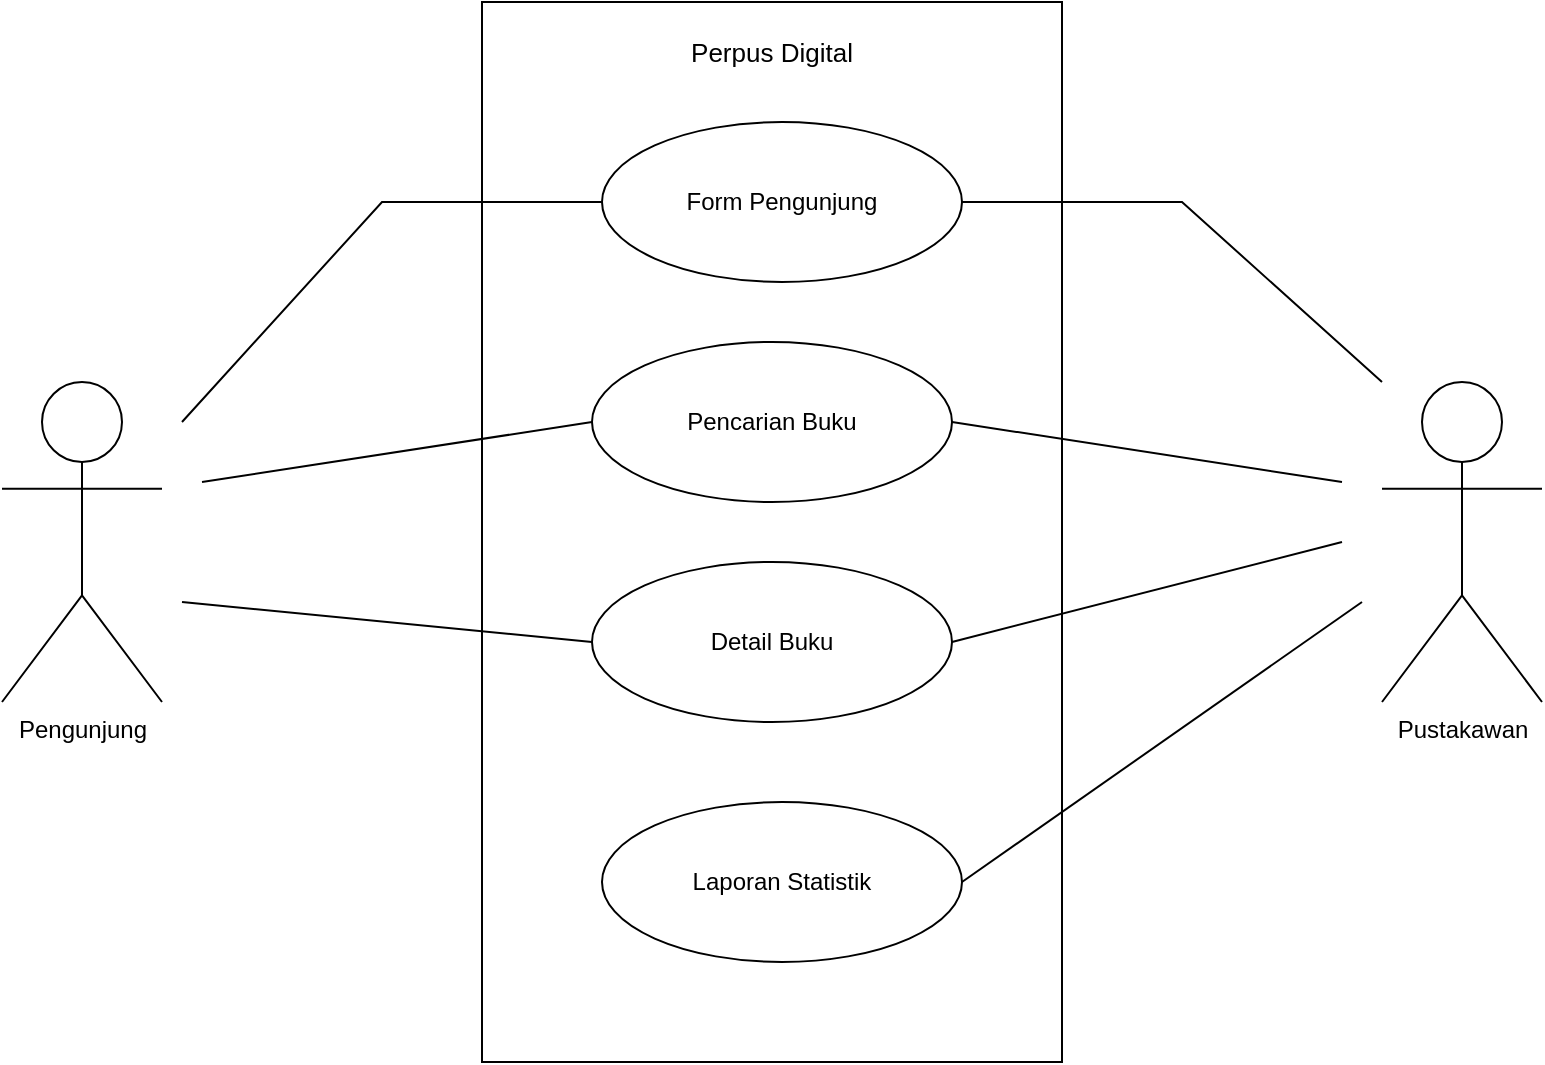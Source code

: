 <mxfile version="23.1.1" type="github">
  <diagram name="Page-1" id="9pbfbWsoaDgyq0g4Vq0g">
    <mxGraphModel dx="1434" dy="772" grid="1" gridSize="10" guides="1" tooltips="1" connect="1" arrows="1" fold="1" page="1" pageScale="1" pageWidth="850" pageHeight="1100" math="0" shadow="0">
      <root>
        <mxCell id="0" />
        <mxCell id="1" parent="0" />
        <mxCell id="g_8076jCbayrXqntQqrK-1" value="Pengunjung" style="shape=umlActor;verticalLabelPosition=bottom;verticalAlign=top;html=1;outlineConnect=0;" vertex="1" parent="1">
          <mxGeometry x="40" y="260" width="80" height="160" as="geometry" />
        </mxCell>
        <mxCell id="g_8076jCbayrXqntQqrK-2" value="Pustakawan" style="shape=umlActor;verticalLabelPosition=bottom;verticalAlign=top;html=1;outlineConnect=0;" vertex="1" parent="1">
          <mxGeometry x="730" y="260" width="80" height="160" as="geometry" />
        </mxCell>
        <mxCell id="g_8076jCbayrXqntQqrK-3" value="" style="rounded=0;whiteSpace=wrap;html=1;" vertex="1" parent="1">
          <mxGeometry x="280" y="70" width="290" height="530" as="geometry" />
        </mxCell>
        <mxCell id="g_8076jCbayrXqntQqrK-7" value="Perpus Digital" style="text;html=1;strokeColor=none;fillColor=none;align=center;verticalAlign=middle;whiteSpace=wrap;rounded=0;strokeWidth=1;fontSize=13;" vertex="1" parent="1">
          <mxGeometry x="360" y="80" width="130" height="30" as="geometry" />
        </mxCell>
        <mxCell id="g_8076jCbayrXqntQqrK-9" value="Form Pengunjung" style="ellipse;whiteSpace=wrap;html=1;" vertex="1" parent="1">
          <mxGeometry x="340" y="130" width="180" height="80" as="geometry" />
        </mxCell>
        <mxCell id="g_8076jCbayrXqntQqrK-11" value="Pencarian Buku" style="ellipse;whiteSpace=wrap;html=1;" vertex="1" parent="1">
          <mxGeometry x="335" y="240" width="180" height="80" as="geometry" />
        </mxCell>
        <mxCell id="g_8076jCbayrXqntQqrK-12" value="Detail Buku" style="ellipse;whiteSpace=wrap;html=1;" vertex="1" parent="1">
          <mxGeometry x="335" y="350" width="180" height="80" as="geometry" />
        </mxCell>
        <mxCell id="g_8076jCbayrXqntQqrK-13" value="Laporan Statistik" style="ellipse;whiteSpace=wrap;html=1;" vertex="1" parent="1">
          <mxGeometry x="340" y="470" width="180" height="80" as="geometry" />
        </mxCell>
        <mxCell id="g_8076jCbayrXqntQqrK-15" value="" style="endArrow=none;html=1;rounded=0;exitX=1;exitY=0.5;exitDx=0;exitDy=0;" edge="1" parent="1" source="g_8076jCbayrXqntQqrK-9">
          <mxGeometry width="50" height="50" relative="1" as="geometry">
            <mxPoint x="400" y="420" as="sourcePoint" />
            <mxPoint x="730" y="260" as="targetPoint" />
            <Array as="points">
              <mxPoint x="630" y="170" />
            </Array>
          </mxGeometry>
        </mxCell>
        <mxCell id="g_8076jCbayrXqntQqrK-16" value="" style="endArrow=none;html=1;rounded=0;exitX=0;exitY=0.5;exitDx=0;exitDy=0;" edge="1" parent="1" source="g_8076jCbayrXqntQqrK-9">
          <mxGeometry width="50" height="50" relative="1" as="geometry">
            <mxPoint x="400" y="420" as="sourcePoint" />
            <mxPoint x="130" y="280" as="targetPoint" />
            <Array as="points">
              <mxPoint x="230" y="170" />
            </Array>
          </mxGeometry>
        </mxCell>
        <mxCell id="g_8076jCbayrXqntQqrK-17" value="" style="endArrow=none;html=1;rounded=0;exitX=0;exitY=0.5;exitDx=0;exitDy=0;" edge="1" parent="1" source="g_8076jCbayrXqntQqrK-11">
          <mxGeometry width="50" height="50" relative="1" as="geometry">
            <mxPoint x="400" y="420" as="sourcePoint" />
            <mxPoint x="140" y="310" as="targetPoint" />
          </mxGeometry>
        </mxCell>
        <mxCell id="g_8076jCbayrXqntQqrK-18" value="" style="endArrow=none;html=1;rounded=0;exitX=1;exitY=0.5;exitDx=0;exitDy=0;" edge="1" parent="1" source="g_8076jCbayrXqntQqrK-11">
          <mxGeometry width="50" height="50" relative="1" as="geometry">
            <mxPoint x="400" y="420" as="sourcePoint" />
            <mxPoint x="710" y="310" as="targetPoint" />
          </mxGeometry>
        </mxCell>
        <mxCell id="g_8076jCbayrXqntQqrK-19" value="" style="endArrow=none;html=1;rounded=0;exitX=0;exitY=0.5;exitDx=0;exitDy=0;" edge="1" parent="1" source="g_8076jCbayrXqntQqrK-12">
          <mxGeometry width="50" height="50" relative="1" as="geometry">
            <mxPoint x="400" y="420" as="sourcePoint" />
            <mxPoint x="130" y="370" as="targetPoint" />
          </mxGeometry>
        </mxCell>
        <mxCell id="g_8076jCbayrXqntQqrK-20" value="" style="endArrow=none;html=1;rounded=0;exitX=1;exitY=0.5;exitDx=0;exitDy=0;" edge="1" parent="1" source="g_8076jCbayrXqntQqrK-12">
          <mxGeometry width="50" height="50" relative="1" as="geometry">
            <mxPoint x="400" y="420" as="sourcePoint" />
            <mxPoint x="710" y="340" as="targetPoint" />
          </mxGeometry>
        </mxCell>
        <mxCell id="g_8076jCbayrXqntQqrK-21" value="" style="endArrow=none;html=1;rounded=0;exitX=1;exitY=0.5;exitDx=0;exitDy=0;" edge="1" parent="1" source="g_8076jCbayrXqntQqrK-13">
          <mxGeometry width="50" height="50" relative="1" as="geometry">
            <mxPoint x="400" y="420" as="sourcePoint" />
            <mxPoint x="720" y="370" as="targetPoint" />
          </mxGeometry>
        </mxCell>
      </root>
    </mxGraphModel>
  </diagram>
</mxfile>
